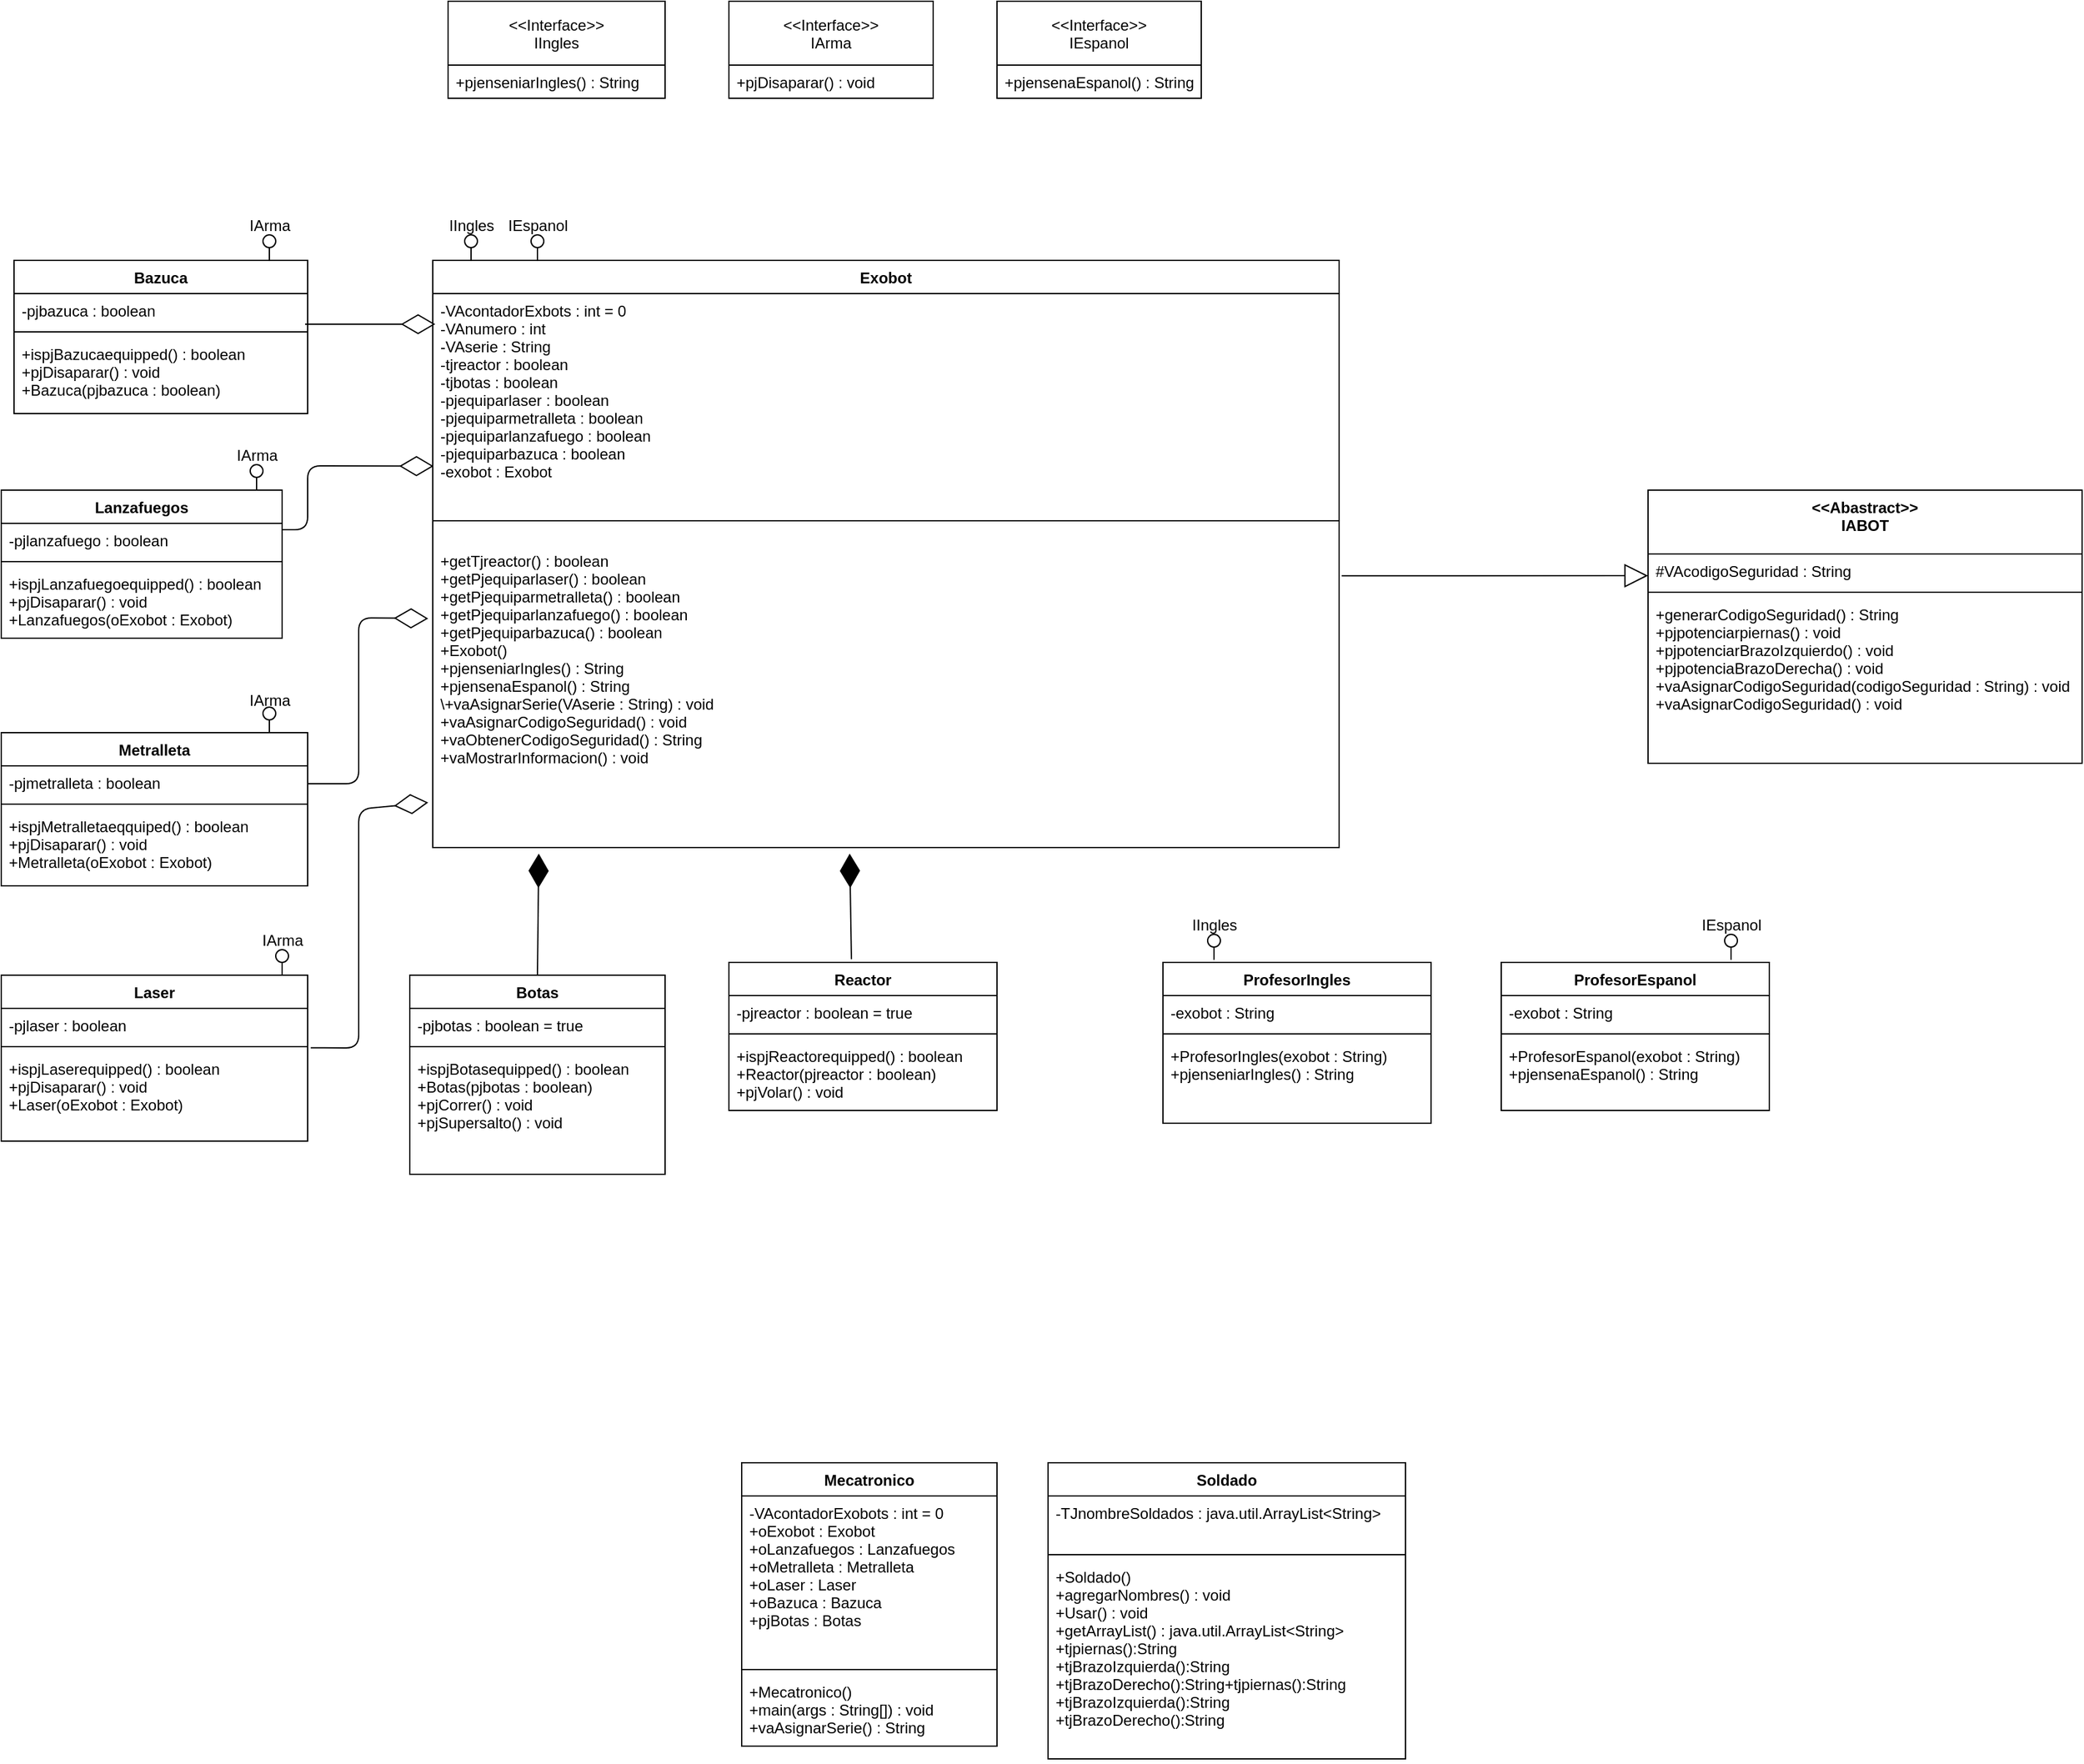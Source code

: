 <mxfile>
    <diagram id="wvqEIDX341KBrkV__ar-" name="Page-1">
        <mxGraphModel dx="1050" dy="607" grid="1" gridSize="10" guides="1" tooltips="1" connect="1" arrows="1" fold="1" page="1" pageScale="1" pageWidth="850" pageHeight="1100" math="0" shadow="0">
            <root>
                <mxCell id="0"/>
                <mxCell id="1" parent="0"/>
                <mxCell id="2" value="Exobot" style="swimlane;fontStyle=1;align=center;verticalAlign=top;childLayout=stackLayout;horizontal=1;startSize=26;horizontalStack=0;resizeParent=1;resizeParentMax=0;resizeLast=0;collapsible=1;marginBottom=0;" parent="1" vertex="1">
                    <mxGeometry x="438" y="650" width="710" height="460" as="geometry"/>
                </mxCell>
                <mxCell id="3" value="-VAcontadorExbots : int = 0&#10;-VAnumero : int&#10;-VAserie : String&#10;-tjreactor : boolean&#10;-tjbotas : boolean&#10;-pjequiparlaser : boolean&#10;-pjequiparmetralleta : boolean&#10;-pjequiparlanzafuego : boolean&#10;-pjequiparbazuca : boolean&#10;-exobot : Exobot&#10;&#10;" style="text;strokeColor=none;fillColor=none;align=left;verticalAlign=top;spacingLeft=4;spacingRight=4;overflow=hidden;rotatable=0;points=[[0,0.5],[1,0.5]];portConstraint=eastwest;" parent="2" vertex="1">
                    <mxGeometry y="26" width="710" height="174" as="geometry"/>
                </mxCell>
                <mxCell id="4" value="" style="line;strokeWidth=1;fillColor=none;align=left;verticalAlign=middle;spacingTop=-1;spacingLeft=3;spacingRight=3;rotatable=0;labelPosition=right;points=[];portConstraint=eastwest;strokeColor=inherit;" parent="2" vertex="1">
                    <mxGeometry y="200" width="710" height="8" as="geometry"/>
                </mxCell>
                <mxCell id="5" value="&#10;+getTjreactor() : boolean&#10;+getPjequiparlaser() : boolean&#10;+getPjequiparmetralleta() : boolean&#10;+getPjequiparlanzafuego() : boolean&#10;+getPjequiparbazuca() : boolean&#10;+Exobot()&#10;+pjenseniarIngles() : String&#10;+pjensenaEspanol() : String&#10;\+vaAsignarSerie(VAserie : String) : void&#10;+vaAsignarCodigoSeguridad() : void&#10;+vaObtenerCodigoSeguridad() : String&#10;+vaMostrarInformacion() : void" style="text;strokeColor=none;fillColor=none;align=left;verticalAlign=top;spacingLeft=4;spacingRight=4;overflow=hidden;rotatable=0;points=[[0,0.5],[1,0.5]];portConstraint=eastwest;" parent="2" vertex="1">
                    <mxGeometry y="208" width="710" height="252" as="geometry"/>
                </mxCell>
                <mxCell id="7" value="Bazuca" style="swimlane;fontStyle=1;align=center;verticalAlign=top;childLayout=stackLayout;horizontal=1;startSize=26;horizontalStack=0;resizeParent=1;resizeParentMax=0;resizeLast=0;collapsible=1;marginBottom=0;" parent="1" vertex="1">
                    <mxGeometry x="110" y="650" width="230" height="120" as="geometry"/>
                </mxCell>
                <mxCell id="8" value="-pjbazuca : boolean" style="text;strokeColor=none;fillColor=none;align=left;verticalAlign=top;spacingLeft=4;spacingRight=4;overflow=hidden;rotatable=0;points=[[0,0.5],[1,0.5]];portConstraint=eastwest;" parent="7" vertex="1">
                    <mxGeometry y="26" width="230" height="26" as="geometry"/>
                </mxCell>
                <mxCell id="9" value="" style="line;strokeWidth=1;fillColor=none;align=left;verticalAlign=middle;spacingTop=-1;spacingLeft=3;spacingRight=3;rotatable=0;labelPosition=right;points=[];portConstraint=eastwest;strokeColor=inherit;" parent="7" vertex="1">
                    <mxGeometry y="52" width="230" height="8" as="geometry"/>
                </mxCell>
                <mxCell id="10" value="+ispjBazucaequipped() : boolean&#10;+pjDisaparar() : void&#10;+Bazuca(pjbazuca : boolean)" style="text;strokeColor=none;fillColor=none;align=left;verticalAlign=top;spacingLeft=4;spacingRight=4;overflow=hidden;rotatable=0;points=[[0,0.5],[1,0.5]];portConstraint=eastwest;" parent="7" vertex="1">
                    <mxGeometry y="60" width="230" height="60" as="geometry"/>
                </mxCell>
                <mxCell id="11" value="Lanzafuegos" style="swimlane;fontStyle=1;align=center;verticalAlign=top;childLayout=stackLayout;horizontal=1;startSize=26;horizontalStack=0;resizeParent=1;resizeParentMax=0;resizeLast=0;collapsible=1;marginBottom=0;" parent="1" vertex="1">
                    <mxGeometry x="100" y="830" width="220" height="116" as="geometry"/>
                </mxCell>
                <mxCell id="12" value="-pjlanzafuego : boolean" style="text;strokeColor=none;fillColor=none;align=left;verticalAlign=top;spacingLeft=4;spacingRight=4;overflow=hidden;rotatable=0;points=[[0,0.5],[1,0.5]];portConstraint=eastwest;" parent="11" vertex="1">
                    <mxGeometry y="26" width="220" height="26" as="geometry"/>
                </mxCell>
                <mxCell id="13" value="" style="line;strokeWidth=1;fillColor=none;align=left;verticalAlign=middle;spacingTop=-1;spacingLeft=3;spacingRight=3;rotatable=0;labelPosition=right;points=[];portConstraint=eastwest;strokeColor=inherit;" parent="11" vertex="1">
                    <mxGeometry y="52" width="220" height="8" as="geometry"/>
                </mxCell>
                <mxCell id="14" value="+ispjLanzafuegoequipped() : boolean&#10;+pjDisaparar() : void&#10;+Lanzafuegos(oExobot : Exobot)" style="text;strokeColor=none;fillColor=none;align=left;verticalAlign=top;spacingLeft=4;spacingRight=4;overflow=hidden;rotatable=0;points=[[0,0.5],[1,0.5]];portConstraint=eastwest;" parent="11" vertex="1">
                    <mxGeometry y="60" width="220" height="56" as="geometry"/>
                </mxCell>
                <mxCell id="15" value="Metralleta" style="swimlane;fontStyle=1;align=center;verticalAlign=top;childLayout=stackLayout;horizontal=1;startSize=26;horizontalStack=0;resizeParent=1;resizeParentMax=0;resizeLast=0;collapsible=1;marginBottom=0;" parent="1" vertex="1">
                    <mxGeometry x="100" y="1020" width="240" height="120" as="geometry"/>
                </mxCell>
                <mxCell id="16" value="-pjmetralleta : boolean" style="text;strokeColor=none;fillColor=none;align=left;verticalAlign=top;spacingLeft=4;spacingRight=4;overflow=hidden;rotatable=0;points=[[0,0.5],[1,0.5]];portConstraint=eastwest;" parent="15" vertex="1">
                    <mxGeometry y="26" width="240" height="26" as="geometry"/>
                </mxCell>
                <mxCell id="17" value="" style="line;strokeWidth=1;fillColor=none;align=left;verticalAlign=middle;spacingTop=-1;spacingLeft=3;spacingRight=3;rotatable=0;labelPosition=right;points=[];portConstraint=eastwest;strokeColor=inherit;" parent="15" vertex="1">
                    <mxGeometry y="52" width="240" height="8" as="geometry"/>
                </mxCell>
                <mxCell id="18" value="+ispjMetralletaeqquiped() : boolean&#10;+pjDisaparar() : void&#10;+Metralleta(oExobot : Exobot)" style="text;strokeColor=none;fillColor=none;align=left;verticalAlign=top;spacingLeft=4;spacingRight=4;overflow=hidden;rotatable=0;points=[[0,0.5],[1,0.5]];portConstraint=eastwest;" parent="15" vertex="1">
                    <mxGeometry y="60" width="240" height="60" as="geometry"/>
                </mxCell>
                <mxCell id="19" value="Laser" style="swimlane;fontStyle=1;align=center;verticalAlign=top;childLayout=stackLayout;horizontal=1;startSize=26;horizontalStack=0;resizeParent=1;resizeParentMax=0;resizeLast=0;collapsible=1;marginBottom=0;" parent="1" vertex="1">
                    <mxGeometry x="100" y="1210" width="240" height="130" as="geometry"/>
                </mxCell>
                <mxCell id="20" value="-pjlaser : boolean" style="text;strokeColor=none;fillColor=none;align=left;verticalAlign=top;spacingLeft=4;spacingRight=4;overflow=hidden;rotatable=0;points=[[0,0.5],[1,0.5]];portConstraint=eastwest;" parent="19" vertex="1">
                    <mxGeometry y="26" width="240" height="26" as="geometry"/>
                </mxCell>
                <mxCell id="21" value="" style="line;strokeWidth=1;fillColor=none;align=left;verticalAlign=middle;spacingTop=-1;spacingLeft=3;spacingRight=3;rotatable=0;labelPosition=right;points=[];portConstraint=eastwest;strokeColor=inherit;" parent="19" vertex="1">
                    <mxGeometry y="52" width="240" height="8" as="geometry"/>
                </mxCell>
                <mxCell id="22" value="+ispjLaserequipped() : boolean&#10;+pjDisaparar() : void&#10;+Laser(oExobot : Exobot)" style="text;strokeColor=none;fillColor=none;align=left;verticalAlign=top;spacingLeft=4;spacingRight=4;overflow=hidden;rotatable=0;points=[[0,0.5],[1,0.5]];portConstraint=eastwest;" parent="19" vertex="1">
                    <mxGeometry y="60" width="240" height="70" as="geometry"/>
                </mxCell>
                <mxCell id="27" value="&lt;&lt;Abastract&gt;&gt;&#10;IABOT" style="swimlane;fontStyle=1;align=center;verticalAlign=top;childLayout=stackLayout;horizontal=1;startSize=50;horizontalStack=0;resizeParent=1;resizeParentMax=0;resizeLast=0;collapsible=1;marginBottom=0;" parent="1" vertex="1">
                    <mxGeometry x="1390" y="830" width="340" height="214" as="geometry"/>
                </mxCell>
                <mxCell id="28" value="#VAcodigoSeguridad : String" style="text;strokeColor=none;fillColor=none;align=left;verticalAlign=top;spacingLeft=4;spacingRight=4;overflow=hidden;rotatable=0;points=[[0,0.5],[1,0.5]];portConstraint=eastwest;" parent="27" vertex="1">
                    <mxGeometry y="50" width="340" height="26" as="geometry"/>
                </mxCell>
                <mxCell id="29" value="" style="line;strokeWidth=1;fillColor=none;align=left;verticalAlign=middle;spacingTop=-1;spacingLeft=3;spacingRight=3;rotatable=0;labelPosition=right;points=[];portConstraint=eastwest;strokeColor=inherit;" parent="27" vertex="1">
                    <mxGeometry y="76" width="340" height="8" as="geometry"/>
                </mxCell>
                <mxCell id="30" value="+generarCodigoSeguridad() : String&#10;+pjpotenciarpiernas() : void&#10;+pjpotenciarBrazoIzquierdo() : void&#10;+pjpotenciaBrazoDerecha() : void&#10;+vaAsignarCodigoSeguridad(codigoSeguridad : String) : void&#10;+vaAsignarCodigoSeguridad() : void" style="text;strokeColor=none;fillColor=none;align=left;verticalAlign=top;spacingLeft=4;spacingRight=4;overflow=hidden;rotatable=0;points=[[0,0.5],[1,0.5]];portConstraint=eastwest;" parent="27" vertex="1">
                    <mxGeometry y="84" width="340" height="130" as="geometry"/>
                </mxCell>
                <mxCell id="35" value="&lt;&lt;Interface&gt;&gt;&#10;IEspanol" style="swimlane;fontStyle=0;childLayout=stackLayout;horizontal=1;startSize=50;fillColor=none;horizontalStack=0;resizeParent=1;resizeParentMax=0;resizeLast=0;collapsible=1;marginBottom=0;" parent="1" vertex="1">
                    <mxGeometry x="880" y="447" width="160" height="76" as="geometry"/>
                </mxCell>
                <mxCell id="36" value="+pjensenaEspanol() : String" style="text;strokeColor=none;fillColor=none;align=left;verticalAlign=top;spacingLeft=4;spacingRight=4;overflow=hidden;rotatable=0;points=[[0,0.5],[1,0.5]];portConstraint=eastwest;" parent="35" vertex="1">
                    <mxGeometry y="50" width="160" height="26" as="geometry"/>
                </mxCell>
                <mxCell id="39" value="ProfesorIngles" style="swimlane;fontStyle=1;align=center;verticalAlign=top;childLayout=stackLayout;horizontal=1;startSize=26;horizontalStack=0;resizeParent=1;resizeParentMax=0;resizeLast=0;collapsible=1;marginBottom=0;" parent="1" vertex="1">
                    <mxGeometry x="1010" y="1200" width="210" height="126" as="geometry"/>
                </mxCell>
                <mxCell id="40" value="-exobot : String" style="text;strokeColor=none;fillColor=none;align=left;verticalAlign=top;spacingLeft=4;spacingRight=4;overflow=hidden;rotatable=0;points=[[0,0.5],[1,0.5]];portConstraint=eastwest;" parent="39" vertex="1">
                    <mxGeometry y="26" width="210" height="26" as="geometry"/>
                </mxCell>
                <mxCell id="41" value="" style="line;strokeWidth=1;fillColor=none;align=left;verticalAlign=middle;spacingTop=-1;spacingLeft=3;spacingRight=3;rotatable=0;labelPosition=right;points=[];portConstraint=eastwest;strokeColor=inherit;" parent="39" vertex="1">
                    <mxGeometry y="52" width="210" height="8" as="geometry"/>
                </mxCell>
                <mxCell id="42" value="+ProfesorIngles(exobot : String)&#10;+pjenseniarIngles() : String&#10;" style="text;strokeColor=none;fillColor=none;align=left;verticalAlign=top;spacingLeft=4;spacingRight=4;overflow=hidden;rotatable=0;points=[[0,0.5],[1,0.5]];portConstraint=eastwest;" parent="39" vertex="1">
                    <mxGeometry y="60" width="210" height="66" as="geometry"/>
                </mxCell>
                <mxCell id="43" value="Botas" style="swimlane;fontStyle=1;align=center;verticalAlign=top;childLayout=stackLayout;horizontal=1;startSize=26;horizontalStack=0;resizeParent=1;resizeParentMax=0;resizeLast=0;collapsible=1;marginBottom=0;" parent="1" vertex="1">
                    <mxGeometry x="420" y="1210" width="200" height="156" as="geometry"/>
                </mxCell>
                <mxCell id="44" value="-pjbotas : boolean = true" style="text;strokeColor=none;fillColor=none;align=left;verticalAlign=top;spacingLeft=4;spacingRight=4;overflow=hidden;rotatable=0;points=[[0,0.5],[1,0.5]];portConstraint=eastwest;" parent="43" vertex="1">
                    <mxGeometry y="26" width="200" height="26" as="geometry"/>
                </mxCell>
                <mxCell id="45" value="" style="line;strokeWidth=1;fillColor=none;align=left;verticalAlign=middle;spacingTop=-1;spacingLeft=3;spacingRight=3;rotatable=0;labelPosition=right;points=[];portConstraint=eastwest;strokeColor=inherit;" parent="43" vertex="1">
                    <mxGeometry y="52" width="200" height="8" as="geometry"/>
                </mxCell>
                <mxCell id="46" value="+ispjBotasequipped() : boolean&#10;+Botas(pjbotas : boolean)&#10;+pjCorrer() : void&#10;+pjSupersalto() : void" style="text;strokeColor=none;fillColor=none;align=left;verticalAlign=top;spacingLeft=4;spacingRight=4;overflow=hidden;rotatable=0;points=[[0,0.5],[1,0.5]];portConstraint=eastwest;" parent="43" vertex="1">
                    <mxGeometry y="60" width="200" height="96" as="geometry"/>
                </mxCell>
                <mxCell id="47" value="Reactor" style="swimlane;fontStyle=1;align=center;verticalAlign=top;childLayout=stackLayout;horizontal=1;startSize=26;horizontalStack=0;resizeParent=1;resizeParentMax=0;resizeLast=0;collapsible=1;marginBottom=0;" parent="1" vertex="1">
                    <mxGeometry x="670" y="1200" width="210" height="116" as="geometry"/>
                </mxCell>
                <mxCell id="48" value="-pjreactor : boolean = true" style="text;strokeColor=none;fillColor=none;align=left;verticalAlign=top;spacingLeft=4;spacingRight=4;overflow=hidden;rotatable=0;points=[[0,0.5],[1,0.5]];portConstraint=eastwest;" parent="47" vertex="1">
                    <mxGeometry y="26" width="210" height="26" as="geometry"/>
                </mxCell>
                <mxCell id="49" value="" style="line;strokeWidth=1;fillColor=none;align=left;verticalAlign=middle;spacingTop=-1;spacingLeft=3;spacingRight=3;rotatable=0;labelPosition=right;points=[];portConstraint=eastwest;strokeColor=inherit;" parent="47" vertex="1">
                    <mxGeometry y="52" width="210" height="8" as="geometry"/>
                </mxCell>
                <mxCell id="50" value="+ispjReactorequipped() : boolean&#10;+Reactor(pjreactor : boolean)&#10;+pjVolar() : void" style="text;strokeColor=none;fillColor=none;align=left;verticalAlign=top;spacingLeft=4;spacingRight=4;overflow=hidden;rotatable=0;points=[[0,0.5],[1,0.5]];portConstraint=eastwest;" parent="47" vertex="1">
                    <mxGeometry y="60" width="210" height="56" as="geometry"/>
                </mxCell>
                <mxCell id="51" value="ProfesorEspanol" style="swimlane;fontStyle=1;align=center;verticalAlign=top;childLayout=stackLayout;horizontal=1;startSize=26;horizontalStack=0;resizeParent=1;resizeParentMax=0;resizeLast=0;collapsible=1;marginBottom=0;" parent="1" vertex="1">
                    <mxGeometry x="1275" y="1200" width="210" height="116" as="geometry"/>
                </mxCell>
                <mxCell id="52" value="-exobot : String" style="text;strokeColor=none;fillColor=none;align=left;verticalAlign=top;spacingLeft=4;spacingRight=4;overflow=hidden;rotatable=0;points=[[0,0.5],[1,0.5]];portConstraint=eastwest;" parent="51" vertex="1">
                    <mxGeometry y="26" width="210" height="26" as="geometry"/>
                </mxCell>
                <mxCell id="53" value="" style="line;strokeWidth=1;fillColor=none;align=left;verticalAlign=middle;spacingTop=-1;spacingLeft=3;spacingRight=3;rotatable=0;labelPosition=right;points=[];portConstraint=eastwest;strokeColor=inherit;" parent="51" vertex="1">
                    <mxGeometry y="52" width="210" height="8" as="geometry"/>
                </mxCell>
                <mxCell id="54" value="+ProfesorEspanol(exobot : String)&#10;+pjensenaEspanol() : String" style="text;strokeColor=none;fillColor=none;align=left;verticalAlign=top;spacingLeft=4;spacingRight=4;overflow=hidden;rotatable=0;points=[[0,0.5],[1,0.5]];portConstraint=eastwest;" parent="51" vertex="1">
                    <mxGeometry y="60" width="210" height="56" as="geometry"/>
                </mxCell>
                <mxCell id="55" value="Mecatronico" style="swimlane;fontStyle=1;align=center;verticalAlign=top;childLayout=stackLayout;horizontal=1;startSize=26;horizontalStack=0;resizeParent=1;resizeParentMax=0;resizeLast=0;collapsible=1;marginBottom=0;" parent="1" vertex="1">
                    <mxGeometry x="680" y="1592" width="200" height="222" as="geometry"/>
                </mxCell>
                <mxCell id="56" value="-VAcontadorExobots : int = 0&#10;+oExobot : Exobot&#10;+oLanzafuegos : Lanzafuegos&#10;+oMetralleta : Metralleta&#10;+oLaser : Laser&#10;+oBazuca : Bazuca&#10;+pjBotas : Botas" style="text;strokeColor=none;fillColor=none;align=left;verticalAlign=top;spacingLeft=4;spacingRight=4;overflow=hidden;rotatable=0;points=[[0,0.5],[1,0.5]];portConstraint=eastwest;" parent="55" vertex="1">
                    <mxGeometry y="26" width="200" height="132" as="geometry"/>
                </mxCell>
                <mxCell id="57" value="" style="line;strokeWidth=1;fillColor=none;align=left;verticalAlign=middle;spacingTop=-1;spacingLeft=3;spacingRight=3;rotatable=0;labelPosition=right;points=[];portConstraint=eastwest;strokeColor=inherit;" parent="55" vertex="1">
                    <mxGeometry y="158" width="200" height="8" as="geometry"/>
                </mxCell>
                <mxCell id="58" value="+Mecatronico()&#10;+main(args : String[]) : void&#10;+vaAsignarSerie() : String" style="text;strokeColor=none;fillColor=none;align=left;verticalAlign=top;spacingLeft=4;spacingRight=4;overflow=hidden;rotatable=0;points=[[0,0.5],[1,0.5]];portConstraint=eastwest;" parent="55" vertex="1">
                    <mxGeometry y="166" width="200" height="56" as="geometry"/>
                </mxCell>
                <mxCell id="63" value="Soldado" style="swimlane;fontStyle=1;align=center;verticalAlign=top;childLayout=stackLayout;horizontal=1;startSize=26;horizontalStack=0;resizeParent=1;resizeParentMax=0;resizeLast=0;collapsible=1;marginBottom=0;" parent="1" vertex="1">
                    <mxGeometry x="920" y="1592" width="280" height="232" as="geometry"/>
                </mxCell>
                <mxCell id="64" value="-TJnombreSoldados : java.util.ArrayList&lt;String&gt;" style="text;strokeColor=none;fillColor=none;align=left;verticalAlign=top;spacingLeft=4;spacingRight=4;overflow=hidden;rotatable=0;points=[[0,0.5],[1,0.5]];portConstraint=eastwest;" parent="63" vertex="1">
                    <mxGeometry y="26" width="280" height="42" as="geometry"/>
                </mxCell>
                <mxCell id="65" value="" style="line;strokeWidth=1;fillColor=none;align=left;verticalAlign=middle;spacingTop=-1;spacingLeft=3;spacingRight=3;rotatable=0;labelPosition=right;points=[];portConstraint=eastwest;strokeColor=inherit;" parent="63" vertex="1">
                    <mxGeometry y="68" width="280" height="8" as="geometry"/>
                </mxCell>
                <mxCell id="66" value="+Soldado()&#10;+agregarNombres() : void&#10;+Usar() : void&#10;+getArrayList() : java.util.ArrayList&lt;String&gt;&#10;+tjpiernas():String&#10;+tjBrazoIzquierda():String&#10;+tjBrazoDerecho():String+tjpiernas():String&#10;+tjBrazoIzquierda():String&#10;+tjBrazoDerecho():String&#10;" style="text;strokeColor=none;fillColor=none;align=left;verticalAlign=top;spacingLeft=4;spacingRight=4;overflow=hidden;rotatable=0;points=[[0,0.5],[1,0.5]];portConstraint=eastwest;" parent="63" vertex="1">
                    <mxGeometry y="76" width="280" height="156" as="geometry"/>
                </mxCell>
                <mxCell id="67" value="" style="endArrow=block;endSize=16;endFill=0;html=1;" parent="1" edge="1">
                    <mxGeometry x="-0.125" y="-143" width="160" relative="1" as="geometry">
                        <mxPoint x="1150" y="897.17" as="sourcePoint"/>
                        <mxPoint x="1390" y="897" as="targetPoint"/>
                        <mxPoint as="offset"/>
                    </mxGeometry>
                </mxCell>
                <mxCell id="69" value="" style="ellipse;direction=south;" parent="1" vertex="1">
                    <mxGeometry x="305" y="1000" width="10" height="10" as="geometry"/>
                </mxCell>
                <mxCell id="81" value="" style="endArrow=none;html=1;rounded=0;align=center;verticalAlign=top;endFill=0;labelBackgroundColor=none;endSize=2;" parent="1" edge="1">
                    <mxGeometry relative="1" as="geometry">
                        <mxPoint x="310" y="1020" as="sourcePoint"/>
                        <mxPoint x="310" y="1010" as="targetPoint"/>
                        <Array as="points"/>
                    </mxGeometry>
                </mxCell>
                <mxCell id="82" value="IArma" style="text;html=1;align=center;verticalAlign=middle;resizable=0;points=[];autosize=1;strokeColor=none;fillColor=none;" parent="1" vertex="1">
                    <mxGeometry x="280" y="980" width="60" height="30" as="geometry"/>
                </mxCell>
                <mxCell id="83" value="" style="ellipse;direction=south;" parent="1" vertex="1">
                    <mxGeometry x="315" y="1190" width="10" height="10" as="geometry"/>
                </mxCell>
                <mxCell id="84" value="" style="endArrow=none;html=1;rounded=0;align=center;verticalAlign=top;endFill=0;labelBackgroundColor=none;endSize=2;" parent="1" edge="1">
                    <mxGeometry relative="1" as="geometry">
                        <mxPoint x="320" y="1210" as="sourcePoint"/>
                        <mxPoint x="320" y="1200" as="targetPoint"/>
                        <Array as="points"/>
                    </mxGeometry>
                </mxCell>
                <mxCell id="85" value="IArma" style="text;html=1;align=center;verticalAlign=middle;resizable=0;points=[];autosize=1;strokeColor=none;fillColor=none;" parent="1" vertex="1">
                    <mxGeometry x="290" y="1168" width="60" height="30" as="geometry"/>
                </mxCell>
                <mxCell id="86" value="" style="ellipse;direction=south;" parent="1" vertex="1">
                    <mxGeometry x="295" y="810" width="10" height="10" as="geometry"/>
                </mxCell>
                <mxCell id="87" value="" style="endArrow=none;html=1;rounded=0;align=center;verticalAlign=top;endFill=0;labelBackgroundColor=none;endSize=2;" parent="1" edge="1">
                    <mxGeometry relative="1" as="geometry">
                        <mxPoint x="300" y="830" as="sourcePoint"/>
                        <mxPoint x="300" y="820" as="targetPoint"/>
                        <Array as="points"/>
                    </mxGeometry>
                </mxCell>
                <mxCell id="88" value="IArma" style="text;html=1;align=center;verticalAlign=middle;resizable=0;points=[];autosize=1;strokeColor=none;fillColor=none;" parent="1" vertex="1">
                    <mxGeometry x="270" y="788" width="60" height="30" as="geometry"/>
                </mxCell>
                <mxCell id="89" value="" style="ellipse;direction=south;" parent="1" vertex="1">
                    <mxGeometry x="305" y="630" width="10" height="10" as="geometry"/>
                </mxCell>
                <mxCell id="90" value="" style="endArrow=none;html=1;rounded=0;align=center;verticalAlign=top;endFill=0;labelBackgroundColor=none;endSize=2;" parent="1" edge="1">
                    <mxGeometry relative="1" as="geometry">
                        <mxPoint x="310" y="650" as="sourcePoint"/>
                        <mxPoint x="310" y="640" as="targetPoint"/>
                        <Array as="points"/>
                    </mxGeometry>
                </mxCell>
                <mxCell id="91" value="IArma" style="text;html=1;align=center;verticalAlign=middle;resizable=0;points=[];autosize=1;strokeColor=none;fillColor=none;" parent="1" vertex="1">
                    <mxGeometry x="280" y="608" width="60" height="30" as="geometry"/>
                </mxCell>
                <mxCell id="98" value="" style="ellipse;direction=south;" parent="1" vertex="1">
                    <mxGeometry x="463" y="630" width="10" height="10" as="geometry"/>
                </mxCell>
                <mxCell id="99" value="" style="endArrow=none;html=1;rounded=0;align=center;verticalAlign=top;endFill=0;labelBackgroundColor=none;endSize=2;" parent="1" edge="1">
                    <mxGeometry relative="1" as="geometry">
                        <mxPoint x="468" y="650" as="sourcePoint"/>
                        <mxPoint x="468" y="640" as="targetPoint"/>
                        <Array as="points"/>
                    </mxGeometry>
                </mxCell>
                <mxCell id="100" value="IIngles" style="text;html=1;align=center;verticalAlign=middle;resizable=0;points=[];autosize=1;strokeColor=none;fillColor=none;" parent="1" vertex="1">
                    <mxGeometry x="438" y="608" width="60" height="30" as="geometry"/>
                </mxCell>
                <mxCell id="102" value="" style="ellipse;direction=south;" parent="1" vertex="1">
                    <mxGeometry x="515" y="630" width="10" height="10" as="geometry"/>
                </mxCell>
                <mxCell id="103" value="" style="endArrow=none;html=1;rounded=0;align=center;verticalAlign=top;endFill=0;labelBackgroundColor=none;endSize=2;" parent="1" edge="1">
                    <mxGeometry relative="1" as="geometry">
                        <mxPoint x="520" y="650" as="sourcePoint"/>
                        <mxPoint x="520" y="640" as="targetPoint"/>
                        <Array as="points"/>
                    </mxGeometry>
                </mxCell>
                <mxCell id="104" value="IEspanol" style="text;html=1;align=center;verticalAlign=middle;resizable=0;points=[];autosize=1;strokeColor=none;fillColor=none;" parent="1" vertex="1">
                    <mxGeometry x="485" y="608" width="70" height="30" as="geometry"/>
                </mxCell>
                <mxCell id="105" value="" style="endArrow=diamondThin;endFill=1;endSize=24;html=1;entryX=0.46;entryY=1.019;entryDx=0;entryDy=0;entryPerimeter=0;exitX=0.457;exitY=-0.022;exitDx=0;exitDy=0;exitPerimeter=0;" parent="1" source="47" target="5" edge="1">
                    <mxGeometry width="160" relative="1" as="geometry">
                        <mxPoint x="400" y="1190" as="sourcePoint"/>
                        <mxPoint x="560" y="1190" as="targetPoint"/>
                    </mxGeometry>
                </mxCell>
                <mxCell id="106" value="" style="endArrow=diamondThin;endFill=1;endSize=24;html=1;entryX=0.117;entryY=1.019;entryDx=0;entryDy=0;entryPerimeter=0;exitX=0.5;exitY=0;exitDx=0;exitDy=0;" parent="1" source="43" target="5" edge="1">
                    <mxGeometry width="160" relative="1" as="geometry">
                        <mxPoint x="400" y="1190" as="sourcePoint"/>
                        <mxPoint x="560" y="1190" as="targetPoint"/>
                    </mxGeometry>
                </mxCell>
                <mxCell id="107" value="" style="endArrow=diamondThin;endFill=0;endSize=24;html=1;entryX=-0.005;entryY=0.86;entryDx=0;entryDy=0;entryPerimeter=0;exitX=1.01;exitY=-0.045;exitDx=0;exitDy=0;exitPerimeter=0;" parent="1" source="22" target="5" edge="1">
                    <mxGeometry width="160" relative="1" as="geometry">
                        <mxPoint x="400" y="1190" as="sourcePoint"/>
                        <mxPoint x="560" y="1190" as="targetPoint"/>
                        <Array as="points">
                            <mxPoint x="380" y="1267"/>
                            <mxPoint x="380" y="1080"/>
                        </Array>
                    </mxGeometry>
                </mxCell>
                <mxCell id="108" value="" style="endArrow=diamondThin;endFill=0;endSize=24;html=1;entryX=-0.005;entryY=0.288;entryDx=0;entryDy=0;entryPerimeter=0;" parent="1" target="5" edge="1">
                    <mxGeometry width="160" relative="1" as="geometry">
                        <mxPoint x="340" y="1060" as="sourcePoint"/>
                        <mxPoint x="438" y="1060" as="targetPoint"/>
                        <Array as="points">
                            <mxPoint x="380" y="1060"/>
                            <mxPoint x="380" y="930"/>
                        </Array>
                    </mxGeometry>
                </mxCell>
                <mxCell id="109" value="" style="endArrow=diamondThin;endFill=0;endSize=24;html=1;entryX=0.001;entryY=0.777;entryDx=0;entryDy=0;entryPerimeter=0;" parent="1" target="3" edge="1">
                    <mxGeometry width="160" relative="1" as="geometry">
                        <mxPoint x="320" y="861" as="sourcePoint"/>
                        <mxPoint x="390" y="860" as="targetPoint"/>
                        <Array as="points">
                            <mxPoint x="340" y="861"/>
                            <mxPoint x="340" y="811"/>
                        </Array>
                    </mxGeometry>
                </mxCell>
                <mxCell id="110" value="" style="endArrow=diamondThin;endFill=0;endSize=24;html=1;" parent="1" edge="1">
                    <mxGeometry width="160" relative="1" as="geometry">
                        <mxPoint x="338" y="700" as="sourcePoint"/>
                        <mxPoint x="440" y="700" as="targetPoint"/>
                    </mxGeometry>
                </mxCell>
                <mxCell id="111" value="" style="ellipse;direction=south;" parent="1" vertex="1">
                    <mxGeometry x="1045" y="1178" width="10" height="10" as="geometry"/>
                </mxCell>
                <mxCell id="112" value="" style="endArrow=none;html=1;rounded=0;align=center;verticalAlign=top;endFill=0;labelBackgroundColor=none;endSize=2;" parent="1" edge="1">
                    <mxGeometry relative="1" as="geometry">
                        <mxPoint x="1050" y="1198" as="sourcePoint"/>
                        <mxPoint x="1050" y="1188" as="targetPoint"/>
                        <Array as="points"/>
                    </mxGeometry>
                </mxCell>
                <mxCell id="113" value="IIngles" style="text;html=1;align=center;verticalAlign=middle;resizable=0;points=[];autosize=1;strokeColor=none;fillColor=none;" parent="1" vertex="1">
                    <mxGeometry x="1020" y="1156" width="60" height="30" as="geometry"/>
                </mxCell>
                <mxCell id="114" value="" style="ellipse;direction=south;" parent="1" vertex="1">
                    <mxGeometry x="1450" y="1178" width="10" height="10" as="geometry"/>
                </mxCell>
                <mxCell id="115" value="" style="endArrow=none;html=1;rounded=0;align=center;verticalAlign=top;endFill=0;labelBackgroundColor=none;endSize=2;" parent="1" edge="1">
                    <mxGeometry relative="1" as="geometry">
                        <mxPoint x="1455" y="1198" as="sourcePoint"/>
                        <mxPoint x="1455" y="1188" as="targetPoint"/>
                        <Array as="points"/>
                    </mxGeometry>
                </mxCell>
                <mxCell id="116" value="IEspanol" style="text;html=1;align=center;verticalAlign=middle;resizable=0;points=[];autosize=1;strokeColor=none;fillColor=none;" parent="1" vertex="1">
                    <mxGeometry x="1420" y="1156" width="70" height="30" as="geometry"/>
                </mxCell>
                <mxCell id="118" value="&lt;&lt;Interface&gt;&gt;&#10;IArma" style="swimlane;fontStyle=0;childLayout=stackLayout;horizontal=1;startSize=50;fillColor=none;horizontalStack=0;resizeParent=1;resizeParentMax=0;resizeLast=0;collapsible=1;marginBottom=0;" parent="1" vertex="1">
                    <mxGeometry x="670" y="447" width="160" height="76" as="geometry"/>
                </mxCell>
                <mxCell id="119" value="+pjDisaparar() : void" style="text;strokeColor=none;fillColor=none;align=left;verticalAlign=top;spacingLeft=4;spacingRight=4;overflow=hidden;rotatable=0;points=[[0,0.5],[1,0.5]];portConstraint=eastwest;" parent="118" vertex="1">
                    <mxGeometry y="50" width="160" height="26" as="geometry"/>
                </mxCell>
                <mxCell id="120" value="&lt;&lt;Interface&gt;&gt;&#10;IIngles" style="swimlane;fontStyle=0;childLayout=stackLayout;horizontal=1;startSize=50;fillColor=none;horizontalStack=0;resizeParent=1;resizeParentMax=0;resizeLast=0;collapsible=1;marginBottom=0;" parent="1" vertex="1">
                    <mxGeometry x="450" y="447" width="170" height="76" as="geometry"/>
                </mxCell>
                <mxCell id="121" value="+pjenseniarIngles() : String" style="text;strokeColor=none;fillColor=none;align=left;verticalAlign=top;spacingLeft=4;spacingRight=4;overflow=hidden;rotatable=0;points=[[0,0.5],[1,0.5]];portConstraint=eastwest;" parent="120" vertex="1">
                    <mxGeometry y="50" width="170" height="26" as="geometry"/>
                </mxCell>
            </root>
        </mxGraphModel>
    </diagram>
</mxfile>